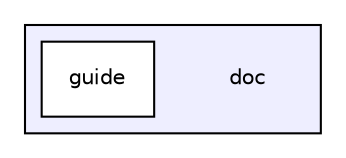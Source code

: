 digraph "doc" {
  compound=true
  node [ fontsize="10", fontname="Helvetica"];
  edge [ labelfontsize="10", labelfontname="Helvetica"];
  subgraph clusterdir_822a62d130d1912db2773e26ec755631 {
    graph [ bgcolor="#eeeeff", pencolor="black", label="" URL="dir_822a62d130d1912db2773e26ec755631.html"];
    dir_822a62d130d1912db2773e26ec755631 [shape=plaintext label="doc"];
    dir_2eb14df3bcf5911695476ae35171ea9c [shape=box label="guide" color="black" fillcolor="white" style="filled" URL="dir_2eb14df3bcf5911695476ae35171ea9c.html"];
  }
}

